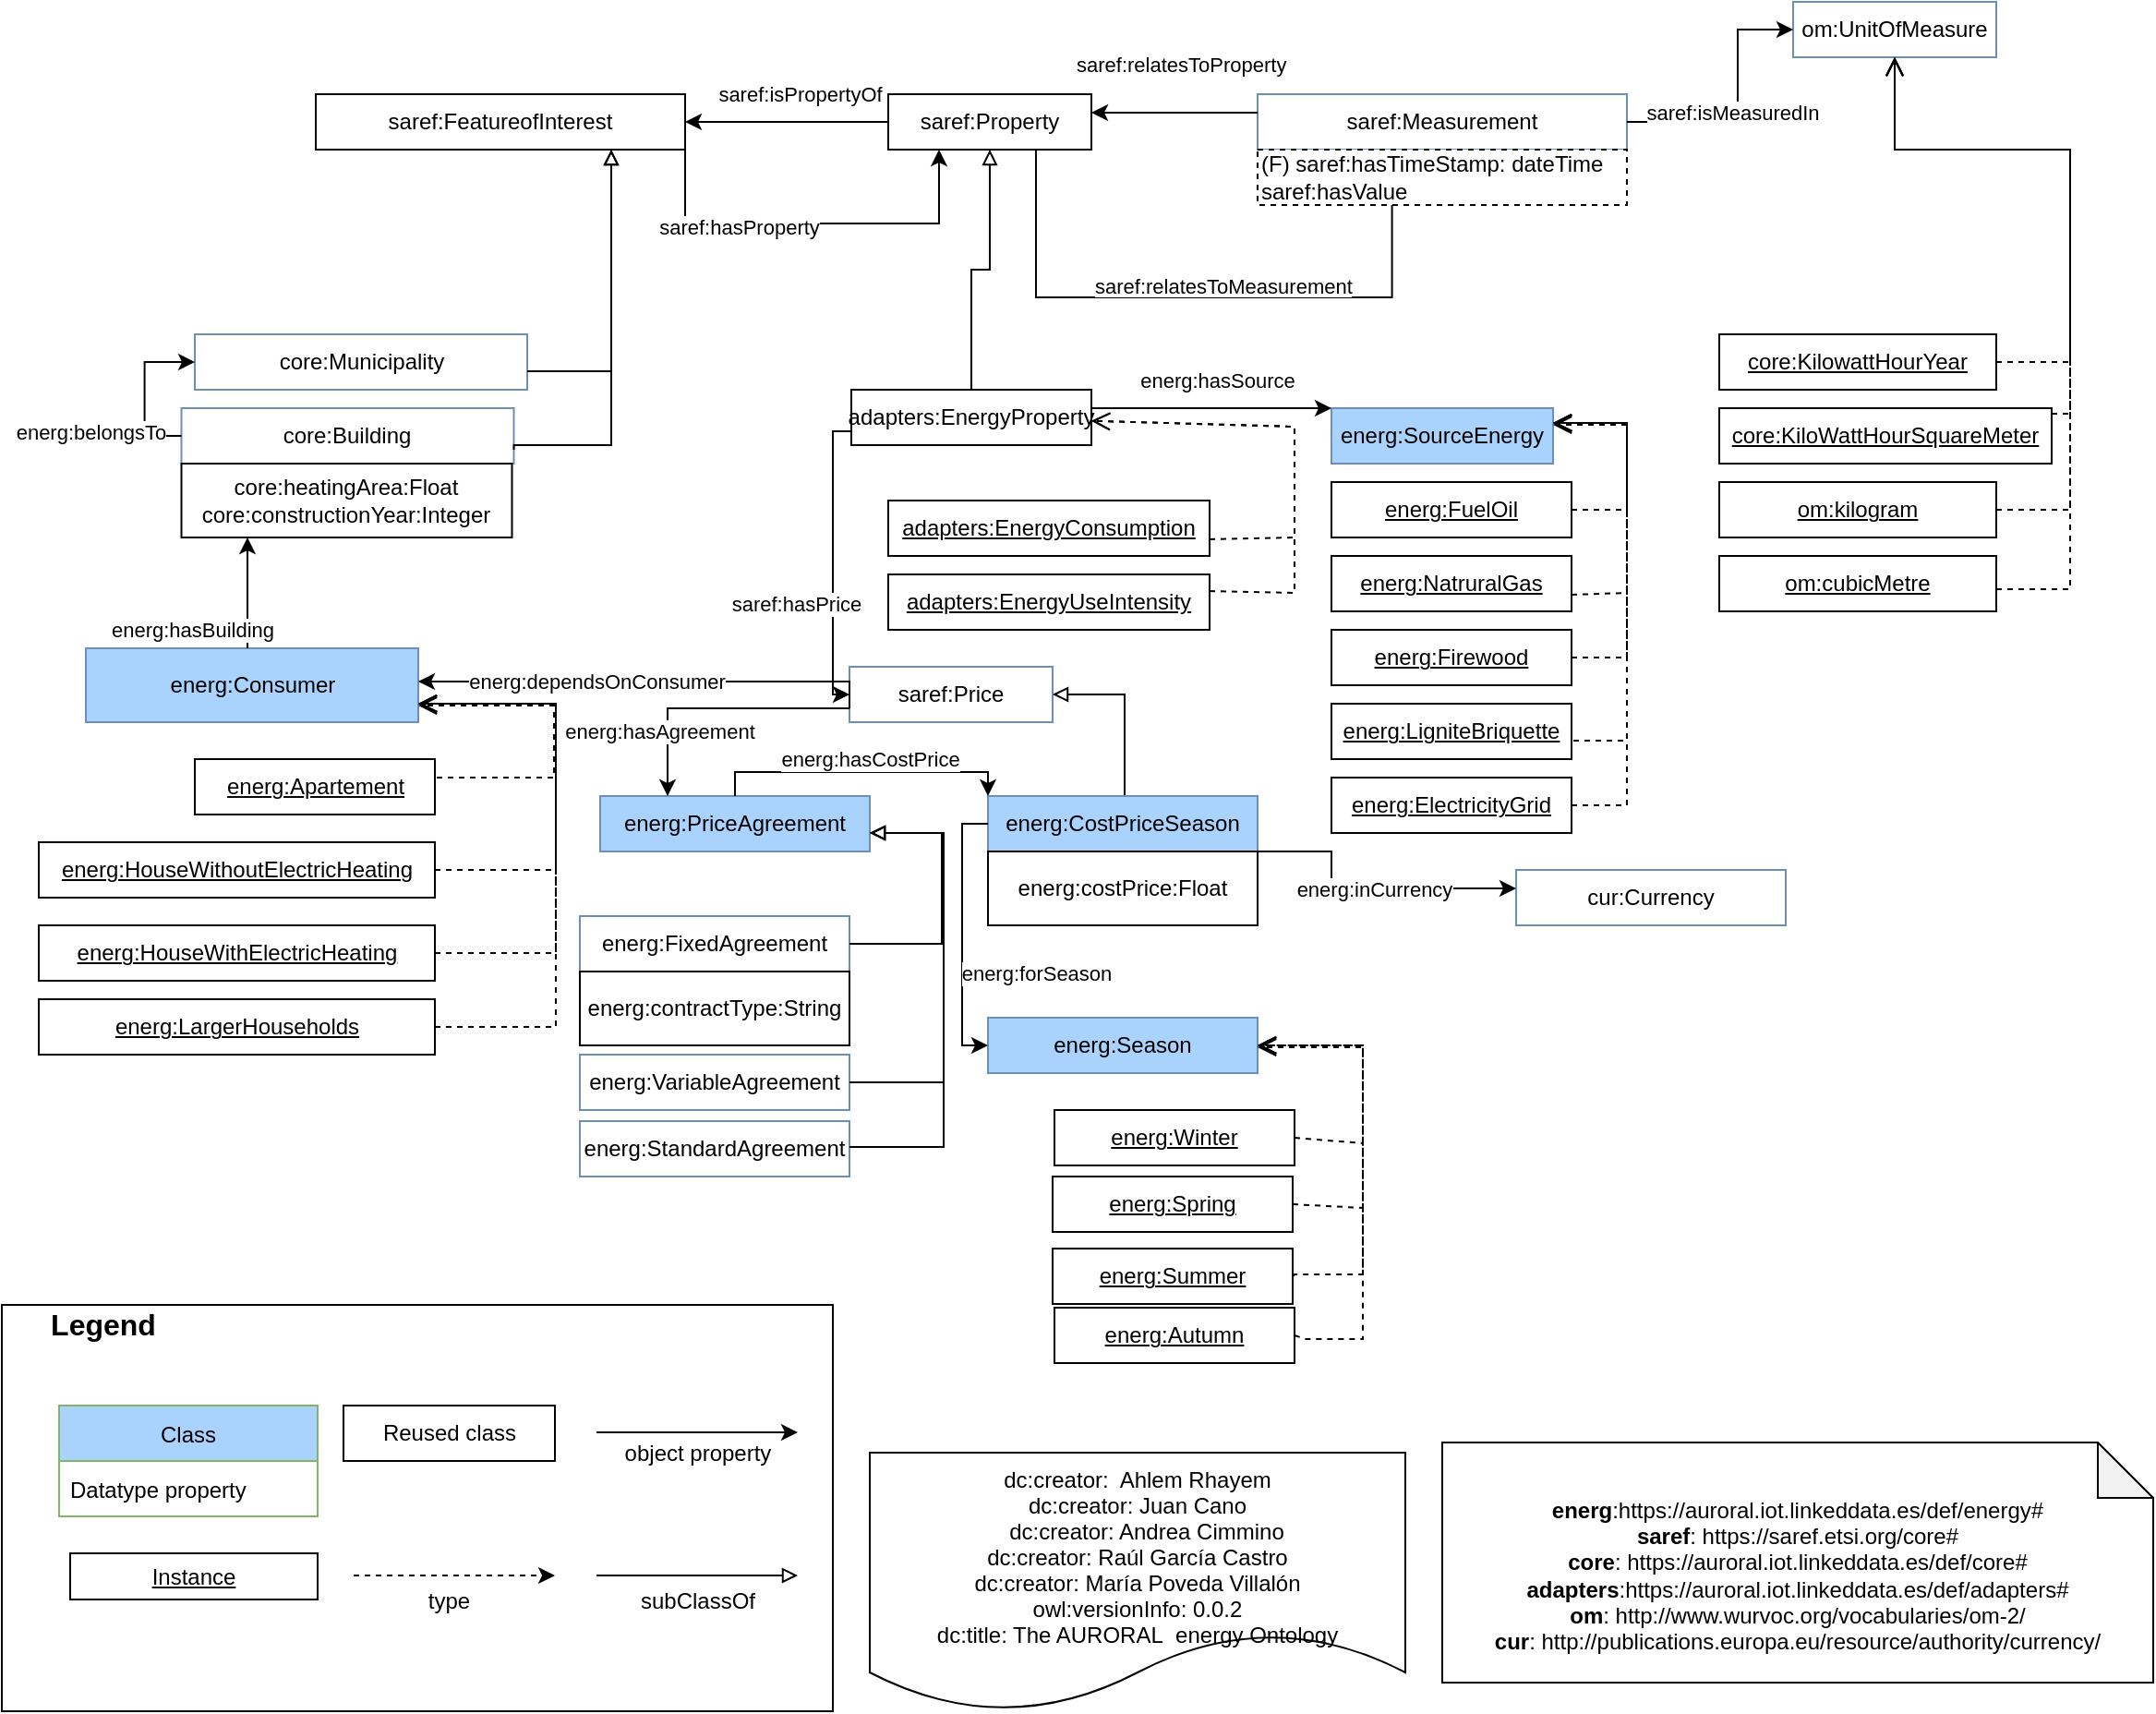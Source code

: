 <mxfile version="13.9.9" type="device"><diagram id="x7SGJyMS_2VAvonJNlFj" name="Page-1"><mxGraphModel dx="1326" dy="1795" grid="1" gridSize="10" guides="1" tooltips="1" connect="1" arrows="1" fold="1" page="1" pageScale="1" pageWidth="827" pageHeight="1169" math="0" shadow="0"><root><mxCell id="0"/><mxCell id="1" parent="0"/><mxCell id="g0zH96nOjT9wecneinKK-1" value="saref:FeatureofInterest" style="rounded=0;whiteSpace=wrap;html=1;fillColor=#FFFFFF;strokeColor=#000000;" parent="1" vertex="1"><mxGeometry x="260" y="-10" width="200" height="30" as="geometry"/></mxCell><mxCell id="g0zH96nOjT9wecneinKK-13" style="edgeStyle=orthogonalEdgeStyle;rounded=0;orthogonalLoop=1;jettySize=auto;html=1;endArrow=classic;endFill=1;entryX=0.25;entryY=1;entryDx=0;entryDy=0;" parent="1" source="g0zH96nOjT9wecneinKK-1" target="jXRsGs3nBoWVNFzLV1JU-29" edge="1"><mxGeometry relative="1" as="geometry"><Array as="points"><mxPoint x="460" y="60"/><mxPoint x="598" y="60"/></Array></mxGeometry></mxCell><mxCell id="5ucOheYLkEhU-QczYXZN-18" value="saref:hasProperty" style="edgeLabel;html=1;align=center;verticalAlign=middle;resizable=0;points=[];" parent="g0zH96nOjT9wecneinKK-13" vertex="1" connectable="0"><mxGeometry x="-0.371" y="-2" relative="1" as="geometry"><mxPoint as="offset"/></mxGeometry></mxCell><mxCell id="g0zH96nOjT9wecneinKK-2" value="adapters:EnergyProperty" style="rounded=0;whiteSpace=wrap;html=1;fillColor=#FFFFFF;strokeColor=#000000;" parent="1" vertex="1"><mxGeometry x="550" y="150" width="130" height="30" as="geometry"/></mxCell><mxCell id="g0zH96nOjT9wecneinKK-4" value="core:Municipality" style="rounded=0;whiteSpace=wrap;html=1;fillColor=#FFFFFF;strokeColor=#6c8ebf;" parent="1" vertex="1"><mxGeometry x="194.5" y="120" width="180" height="30" as="geometry"/></mxCell><mxCell id="g0zH96nOjT9wecneinKK-10" style="edgeStyle=orthogonalEdgeStyle;rounded=0;orthogonalLoop=1;jettySize=auto;html=1;endArrow=block;endFill=0;" parent="1" source="g0zH96nOjT9wecneinKK-4" target="g0zH96nOjT9wecneinKK-1" edge="1"><mxGeometry relative="1" as="geometry"><mxPoint x="290" y="295" as="sourcePoint"/><mxPoint x="414" y="240" as="targetPoint"/><Array as="points"><mxPoint x="420" y="140"/></Array></mxGeometry></mxCell><mxCell id="jXRsGs3nBoWVNFzLV1JU-1" value="core:Building" style="rounded=0;whiteSpace=wrap;html=1;fillColor=#FFFFFF;strokeColor=#6c8ebf;" parent="1" vertex="1"><mxGeometry x="187.25" y="160" width="180" height="30" as="geometry"/></mxCell><mxCell id="jXRsGs3nBoWVNFzLV1JU-2" value="core:heatingArea:Float&lt;br&gt;core:constructionYear:Integer" style="rounded=0;whiteSpace=wrap;html=1;snapToPoint=1;points=[[0.1,0],[0.2,0],[0.3,0],[0.4,0],[0.5,0],[0.6,0],[0.7,0],[0.8,0],[0.9,0],[0,0.1],[0,0.3],[0,0.5],[0,0.7],[0,0.9],[0.1,1],[0.2,1],[0.3,1],[0.4,1],[0.5,1],[0.6,1],[0.7,1],[0.8,1],[0.9,1],[1,0.1],[1,0.3],[1,0.5],[1,0.7],[1,0.9]];" parent="1" vertex="1"><mxGeometry x="187.25" y="190" width="179" height="40" as="geometry"/></mxCell><mxCell id="jXRsGs3nBoWVNFzLV1JU-4" style="edgeStyle=orthogonalEdgeStyle;rounded=0;orthogonalLoop=1;jettySize=auto;html=1;endArrow=block;endFill=0;exitX=1;exitY=0.75;exitDx=0;exitDy=0;" parent="1" source="jXRsGs3nBoWVNFzLV1JU-1" target="g0zH96nOjT9wecneinKK-1" edge="1"><mxGeometry relative="1" as="geometry"><mxPoint x="370" y="395" as="sourcePoint"/><mxPoint x="424" y="340" as="targetPoint"/><Array as="points"><mxPoint x="367" y="180"/><mxPoint x="420" y="180"/></Array></mxGeometry></mxCell><mxCell id="jXRsGs3nBoWVNFzLV1JU-5" style="edgeStyle=orthogonalEdgeStyle;rounded=0;orthogonalLoop=1;jettySize=auto;html=1;exitX=0;exitY=0.5;exitDx=0;exitDy=0;endArrow=classic;endFill=1;entryX=0;entryY=0.5;entryDx=0;entryDy=0;" parent="1" source="jXRsGs3nBoWVNFzLV1JU-1" target="g0zH96nOjT9wecneinKK-4" edge="1"><mxGeometry relative="1" as="geometry"><mxPoint x="60" y="360" as="sourcePoint"/><mxPoint x="160" y="360" as="targetPoint"/></mxGeometry></mxCell><mxCell id="jXRsGs3nBoWVNFzLV1JU-16" value="energ:belongsTo" style="edgeLabel;html=1;align=center;verticalAlign=middle;resizable=0;points=[];" parent="jXRsGs3nBoWVNFzLV1JU-5" vertex="1" connectable="0"><mxGeometry x="-0.143" y="2" relative="1" as="geometry"><mxPoint x="-28" y="15" as="offset"/></mxGeometry></mxCell><mxCell id="jXRsGs3nBoWVNFzLV1JU-13" value="&lt;u&gt;energ:LargerHouseholds&lt;/u&gt;" style="rounded=0;whiteSpace=wrap;html=1;snapToPoint=1;points=[[0.1,0],[0.2,0],[0.3,0],[0.4,0],[0.5,0],[0.6,0],[0.7,0],[0.8,0],[0.9,0],[0,0.1],[0,0.3],[0,0.5],[0,0.7],[0,0.9],[0.1,1],[0.2,1],[0.3,1],[0.4,1],[0.5,1],[0.6,1],[0.7,1],[0.8,1],[0.9,1],[1,0.1],[1,0.3],[1,0.5],[1,0.7],[1,0.9]];" parent="1" vertex="1"><mxGeometry x="110" y="480" width="214.5" height="30" as="geometry"/></mxCell><mxCell id="jXRsGs3nBoWVNFzLV1JU-17" value="saref:Price" style="rounded=0;whiteSpace=wrap;html=1;fillColor=#FFFFFF;strokeColor=#6c8ebf;" parent="1" vertex="1"><mxGeometry x="549" y="300" width="110" height="30" as="geometry"/></mxCell><mxCell id="jXRsGs3nBoWVNFzLV1JU-18" style="edgeStyle=orthogonalEdgeStyle;rounded=0;orthogonalLoop=1;jettySize=auto;html=1;exitX=0;exitY=0.75;exitDx=0;exitDy=0;endArrow=classic;endFill=1;" parent="1" source="g0zH96nOjT9wecneinKK-2" target="jXRsGs3nBoWVNFzLV1JU-17" edge="1"><mxGeometry relative="1" as="geometry"><mxPoint x="610" y="309" as="sourcePoint"/><mxPoint x="710" y="309" as="targetPoint"/><Array as="points"><mxPoint x="540" y="173"/><mxPoint x="540" y="315"/></Array></mxGeometry></mxCell><mxCell id="jXRsGs3nBoWVNFzLV1JU-19" value="saref:hasPrice" style="edgeLabel;html=1;align=center;verticalAlign=middle;resizable=0;points=[];" parent="jXRsGs3nBoWVNFzLV1JU-18" vertex="1" connectable="0"><mxGeometry x="0.225" y="-1" relative="1" as="geometry"><mxPoint x="-19" y="4" as="offset"/></mxGeometry></mxCell><mxCell id="jXRsGs3nBoWVNFzLV1JU-20" value="&lt;u&gt;adapters:EnergyConsumption&lt;/u&gt;" style="rounded=0;whiteSpace=wrap;html=1;snapToPoint=1;points=[[0.1,0],[0.2,0],[0.3,0],[0.4,0],[0.5,0],[0.6,0],[0.7,0],[0.8,0],[0.9,0],[0,0.1],[0,0.3],[0,0.5],[0,0.7],[0,0.9],[0.1,1],[0.2,1],[0.3,1],[0.4,1],[0.5,1],[0.6,1],[0.7,1],[0.8,1],[0.9,1],[1,0.1],[1,0.3],[1,0.5],[1,0.7],[1,0.9]];strokeColor=#000000;" parent="1" vertex="1"><mxGeometry x="570" y="210" width="174" height="30" as="geometry"/></mxCell><mxCell id="jXRsGs3nBoWVNFzLV1JU-21" value="&lt;u&gt;adapters:EnergyUseIntensity&lt;/u&gt;" style="rounded=0;whiteSpace=wrap;html=1;snapToPoint=1;points=[[0.1,0],[0.2,0],[0.3,0],[0.4,0],[0.5,0],[0.6,0],[0.7,0],[0.8,0],[0.9,0],[0,0.1],[0,0.3],[0,0.5],[0,0.7],[0,0.9],[0.1,1],[0.2,1],[0.3,1],[0.4,1],[0.5,1],[0.6,1],[0.7,1],[0.8,1],[0.9,1],[1,0.1],[1,0.3],[1,0.5],[1,0.7],[1,0.9]];" parent="1" vertex="1"><mxGeometry x="570" y="250" width="174" height="30" as="geometry"/></mxCell><mxCell id="jXRsGs3nBoWVNFzLV1JU-22" value="" style="endArrow=open;html=1;fontColor=#000099;endFill=0;dashed=1;endSize=8;rounded=0;exitX=1;exitY=0.7;exitDx=0;exitDy=0;" parent="1" source="jXRsGs3nBoWVNFzLV1JU-20" target="g0zH96nOjT9wecneinKK-2" edge="1"><mxGeometry width="50" height="50" relative="1" as="geometry"><mxPoint x="736" y="280" as="sourcePoint"/><mxPoint x="680" y="165" as="targetPoint"/><Array as="points"><mxPoint x="790" y="230"/><mxPoint x="790" y="170"/></Array></mxGeometry></mxCell><mxCell id="jXRsGs3nBoWVNFzLV1JU-26" value="" style="endArrow=open;html=1;fontColor=#000099;endFill=0;dashed=1;endSize=8;rounded=0;exitX=1;exitY=0.3;exitDx=0;exitDy=0;" parent="1" source="jXRsGs3nBoWVNFzLV1JU-21" target="g0zH96nOjT9wecneinKK-2" edge="1"><mxGeometry width="50" height="50" relative="1" as="geometry"><mxPoint x="786" y="315" as="sourcePoint"/><mxPoint x="660" y="225" as="targetPoint"/><Array as="points"><mxPoint x="790" y="260"/><mxPoint x="790" y="170"/></Array></mxGeometry></mxCell><mxCell id="jXRsGs3nBoWVNFzLV1JU-28" style="edgeStyle=orthogonalEdgeStyle;rounded=0;orthogonalLoop=1;jettySize=auto;html=1;endArrow=block;endFill=0;entryX=1;entryY=0.5;entryDx=0;entryDy=0;" parent="1" target="jXRsGs3nBoWVNFzLV1JU-17" edge="1"><mxGeometry relative="1" as="geometry"><mxPoint x="698" y="370" as="sourcePoint"/><mxPoint x="751" y="382.5" as="targetPoint"/><Array as="points"><mxPoint x="698" y="315"/></Array></mxGeometry></mxCell><mxCell id="bPdux7eXmS8dh4rzwYNR-2" value="" style="edgeStyle=orthogonalEdgeStyle;rounded=0;orthogonalLoop=1;jettySize=auto;html=1;entryX=0.364;entryY=0.967;entryDx=0;entryDy=0;entryPerimeter=0;startArrow=none;" parent="1" source="jXRsGs3nBoWVNFzLV1JU-29" target="713faTVkF-1HJnTwqdIZ-5" edge="1"><mxGeometry relative="1" as="geometry"><Array as="points"><mxPoint x="650" y="100"/><mxPoint x="843" y="100"/></Array></mxGeometry></mxCell><mxCell id="jXRsGs3nBoWVNFzLV1JU-29" value="saref:Property" style="rounded=0;whiteSpace=wrap;html=1;fillColor=#FFFFFF;strokeColor=#000000;" parent="1" vertex="1"><mxGeometry x="570" y="-10" width="110" height="30" as="geometry"/></mxCell><mxCell id="jXRsGs3nBoWVNFzLV1JU-30" style="edgeStyle=orthogonalEdgeStyle;rounded=0;orthogonalLoop=1;jettySize=auto;html=1;endArrow=block;endFill=0;" parent="1" source="g0zH96nOjT9wecneinKK-2" target="jXRsGs3nBoWVNFzLV1JU-29" edge="1"><mxGeometry relative="1" as="geometry"><mxPoint x="685" y="205" as="sourcePoint"/><mxPoint x="670" y="70" as="targetPoint"/><Array as="points"/></mxGeometry></mxCell><mxCell id="jXRsGs3nBoWVNFzLV1JU-31" value="energ:SourceEnergy" style="rounded=0;whiteSpace=wrap;html=1;fillColor=#A9D2FC;strokeColor=#6c8ebf;" parent="1" vertex="1"><mxGeometry x="810" y="160" width="120" height="30" as="geometry"/></mxCell><mxCell id="jXRsGs3nBoWVNFzLV1JU-34" value="&lt;u&gt;energ:FuelOil&lt;/u&gt;" style="rounded=0;whiteSpace=wrap;html=1;snapToPoint=1;points=[[0.1,0],[0.2,0],[0.3,0],[0.4,0],[0.5,0],[0.6,0],[0.7,0],[0.8,0],[0.9,0],[0,0.1],[0,0.3],[0,0.5],[0,0.7],[0,0.9],[0.1,1],[0.2,1],[0.3,1],[0.4,1],[0.5,1],[0.6,1],[0.7,1],[0.8,1],[0.9,1],[1,0.1],[1,0.3],[1,0.5],[1,0.7],[1,0.9]];" parent="1" vertex="1"><mxGeometry x="810" y="200" width="130" height="30" as="geometry"/></mxCell><mxCell id="jXRsGs3nBoWVNFzLV1JU-35" value="&lt;u&gt;energ:NatruralGas&lt;/u&gt;" style="rounded=0;whiteSpace=wrap;html=1;snapToPoint=1;points=[[0.1,0],[0.2,0],[0.3,0],[0.4,0],[0.5,0],[0.6,0],[0.7,0],[0.8,0],[0.9,0],[0,0.1],[0,0.3],[0,0.5],[0,0.7],[0,0.9],[0.1,1],[0.2,1],[0.3,1],[0.4,1],[0.5,1],[0.6,1],[0.7,1],[0.8,1],[0.9,1],[1,0.1],[1,0.3],[1,0.5],[1,0.7],[1,0.9]];" parent="1" vertex="1"><mxGeometry x="810" y="240" width="130" height="30" as="geometry"/></mxCell><mxCell id="jXRsGs3nBoWVNFzLV1JU-36" value="&lt;u&gt;energ:Firewood&lt;/u&gt;" style="rounded=0;whiteSpace=wrap;html=1;snapToPoint=1;points=[[0.1,0],[0.2,0],[0.3,0],[0.4,0],[0.5,0],[0.6,0],[0.7,0],[0.8,0],[0.9,0],[0,0.1],[0,0.3],[0,0.5],[0,0.7],[0,0.9],[0.1,1],[0.2,1],[0.3,1],[0.4,1],[0.5,1],[0.6,1],[0.7,1],[0.8,1],[0.9,1],[1,0.1],[1,0.3],[1,0.5],[1,0.7],[1,0.9]];" parent="1" vertex="1"><mxGeometry x="810" y="280" width="130" height="30" as="geometry"/></mxCell><mxCell id="jXRsGs3nBoWVNFzLV1JU-37" value="&lt;u&gt;energ:LigniteBriquette&lt;/u&gt;" style="rounded=0;whiteSpace=wrap;html=1;snapToPoint=1;points=[[0.1,0],[0.2,0],[0.3,0],[0.4,0],[0.5,0],[0.6,0],[0.7,0],[0.8,0],[0.9,0],[0,0.1],[0,0.3],[0,0.5],[0,0.7],[0,0.9],[0.1,1],[0.2,1],[0.3,1],[0.4,1],[0.5,1],[0.6,1],[0.7,1],[0.8,1],[0.9,1],[1,0.1],[1,0.3],[1,0.5],[1,0.7],[1,0.9]];" parent="1" vertex="1"><mxGeometry x="810" y="320" width="130" height="30" as="geometry"/></mxCell><mxCell id="713faTVkF-1HJnTwqdIZ-1" value="energ:Consumer" style="rounded=0;whiteSpace=wrap;html=1;fillColor=#A9D2FC;strokeColor=#6c8ebf;" parent="1" vertex="1"><mxGeometry x="135.5" y="290" width="180" height="40" as="geometry"/></mxCell><mxCell id="713faTVkF-1HJnTwqdIZ-2" style="edgeStyle=orthogonalEdgeStyle;rounded=0;orthogonalLoop=1;jettySize=auto;html=1;exitX=0;exitY=0.75;exitDx=0;exitDy=0;endArrow=classic;endFill=1;" parent="1" source="jXRsGs3nBoWVNFzLV1JU-17" target="713faTVkF-1HJnTwqdIZ-1" edge="1"><mxGeometry relative="1" as="geometry"><mxPoint x="489" y="405" as="sourcePoint"/><mxPoint x="450" y="555" as="targetPoint"/><Array as="points"><mxPoint x="549" y="308"/></Array></mxGeometry></mxCell><mxCell id="713faTVkF-1HJnTwqdIZ-3" value="energ:dependsOnConsumer" style="edgeLabel;html=1;align=center;verticalAlign=middle;resizable=0;points=[];" parent="713faTVkF-1HJnTwqdIZ-2" vertex="1" connectable="0"><mxGeometry x="0.225" y="-1" relative="1" as="geometry"><mxPoint y="1" as="offset"/></mxGeometry></mxCell><mxCell id="713faTVkF-1HJnTwqdIZ-5" value="saref:Measurement" style="rounded=0;whiteSpace=wrap;html=1;fillColor=#FFFFFF;strokeColor=#6c8ebf;" parent="1" vertex="1"><mxGeometry x="770" y="-10" width="200" height="30" as="geometry"/></mxCell><mxCell id="713faTVkF-1HJnTwqdIZ-6" style="edgeStyle=orthogonalEdgeStyle;rounded=0;orthogonalLoop=1;jettySize=auto;html=1;endArrow=classic;endFill=1;" parent="1" source="713faTVkF-1HJnTwqdIZ-5" target="jXRsGs3nBoWVNFzLV1JU-29" edge="1"><mxGeometry relative="1" as="geometry"><Array as="points"><mxPoint x="730"/><mxPoint x="730"/></Array><mxPoint x="620" y="50" as="sourcePoint"/><mxPoint x="720" y="-55" as="targetPoint"/></mxGeometry></mxCell><mxCell id="713faTVkF-1HJnTwqdIZ-8" value="om:UnitOfMeasure" style="rounded=0;whiteSpace=wrap;html=1;fillColor=#FFFFFF;strokeColor=#6c8ebf;" parent="1" vertex="1"><mxGeometry x="1060" y="-60" width="110" height="30" as="geometry"/></mxCell><mxCell id="713faTVkF-1HJnTwqdIZ-9" style="edgeStyle=orthogonalEdgeStyle;rounded=0;orthogonalLoop=1;jettySize=auto;html=1;endArrow=classic;endFill=1;exitX=1;exitY=0.5;exitDx=0;exitDy=0;" parent="1" source="713faTVkF-1HJnTwqdIZ-5" target="713faTVkF-1HJnTwqdIZ-8" edge="1"><mxGeometry relative="1" as="geometry"><Array as="points"><mxPoint x="1030" y="5"/><mxPoint x="1030" y="-45"/></Array><mxPoint x="984.5" y="10" as="sourcePoint"/><mxPoint x="1205.5" y="-20" as="targetPoint"/></mxGeometry></mxCell><mxCell id="713faTVkF-1HJnTwqdIZ-10" value="saref:isMeasuredIn" style="edgeLabel;html=1;align=center;verticalAlign=middle;resizable=0;points=[];" parent="713faTVkF-1HJnTwqdIZ-9" vertex="1" connectable="0"><mxGeometry x="-0.241" y="-2" relative="1" as="geometry"><mxPoint x="4" y="-7" as="offset"/></mxGeometry></mxCell><mxCell id="5ucOheYLkEhU-QczYXZN-1" value="&lt;u&gt;energ:ElectricityGrid&lt;/u&gt;" style="rounded=0;whiteSpace=wrap;html=1;snapToPoint=1;points=[[0.1,0],[0.2,0],[0.3,0],[0.4,0],[0.5,0],[0.6,0],[0.7,0],[0.8,0],[0.9,0],[0,0.1],[0,0.3],[0,0.5],[0,0.7],[0,0.9],[0.1,1],[0.2,1],[0.3,1],[0.4,1],[0.5,1],[0.6,1],[0.7,1],[0.8,1],[0.9,1],[1,0.1],[1,0.3],[1,0.5],[1,0.7],[1,0.9]];" parent="1" vertex="1"><mxGeometry x="810" y="360" width="130" height="30" as="geometry"/></mxCell><mxCell id="5ucOheYLkEhU-QczYXZN-2" style="edgeStyle=orthogonalEdgeStyle;rounded=0;orthogonalLoop=1;jettySize=auto;html=1;endArrow=classic;endFill=1;exitX=1;exitY=0.25;exitDx=0;exitDy=0;entryX=0;entryY=0;entryDx=0;entryDy=0;" parent="1" source="g0zH96nOjT9wecneinKK-2" target="jXRsGs3nBoWVNFzLV1JU-31" edge="1"><mxGeometry relative="1" as="geometry"><Array as="points"><mxPoint x="680" y="160"/></Array><mxPoint x="660" y="230" as="sourcePoint"/><mxPoint x="1006.5" y="140" as="targetPoint"/></mxGeometry></mxCell><mxCell id="5ucOheYLkEhU-QczYXZN-3" value="energ:hasSource" style="edgeLabel;html=1;align=center;verticalAlign=middle;resizable=0;points=[];" parent="5ucOheYLkEhU-QczYXZN-2" vertex="1" connectable="0"><mxGeometry x="-0.14" y="-1" relative="1" as="geometry"><mxPoint x="13" y="-16" as="offset"/></mxGeometry></mxCell><mxCell id="5ucOheYLkEhU-QczYXZN-6" value="&lt;div&gt;&amp;nbsp;&lt;/div&gt;&lt;b&gt;energ&lt;/b&gt;:https://auroral.iot.linkeddata.es/def/energy#&lt;br&gt;&lt;b&gt;saref&lt;/b&gt;:&amp;nbsp;https://saref.etsi.org/core#&lt;br&gt;&lt;b&gt;core&lt;/b&gt;:&amp;nbsp;https://auroral.iot.linkeddata.es/def/core#&lt;br&gt;&lt;b&gt;adapters&lt;/b&gt;:https://auroral.iot.linkeddata.es/def/adapters#&lt;br&gt;&lt;b&gt;om&lt;/b&gt;: http://www.wurvoc.org/vocabularies/om-2/&lt;br&gt;&lt;b&gt;cur&lt;/b&gt;: http://publications.europa.eu/resource/authority/currency/" style="shape=note;whiteSpace=wrap;html=1;backgroundOutline=1;darkOpacity=0.05;" parent="1" vertex="1"><mxGeometry x="870" y="720" width="385" height="130" as="geometry"/></mxCell><mxCell id="5ucOheYLkEhU-QczYXZN-8" value="&lt;u&gt;core:KilowattHourYear&lt;/u&gt;" style="rounded=0;whiteSpace=wrap;html=1;snapToPoint=1;points=[[0.1,0],[0.2,0],[0.3,0],[0.4,0],[0.5,0],[0.6,0],[0.7,0],[0.8,0],[0.9,0],[0,0.1],[0,0.3],[0,0.5],[0,0.7],[0,0.9],[0.1,1],[0.2,1],[0.3,1],[0.4,1],[0.5,1],[0.6,1],[0.7,1],[0.8,1],[0.9,1],[1,0.1],[1,0.3],[1,0.5],[1,0.7],[1,0.9]];" parent="1" vertex="1"><mxGeometry x="1020" y="120" width="150" height="30" as="geometry"/></mxCell><mxCell id="5ucOheYLkEhU-QczYXZN-9" value="&lt;u&gt;core:KiloWattHourSquareMeter&lt;/u&gt;" style="rounded=0;whiteSpace=wrap;html=1;snapToPoint=1;points=[[0.1,0],[0.2,0],[0.3,0],[0.4,0],[0.5,0],[0.6,0],[0.7,0],[0.8,0],[0.9,0],[0,0.1],[0,0.3],[0,0.5],[0,0.7],[0,0.9],[0.1,1],[0.2,1],[0.3,1],[0.4,1],[0.5,1],[0.6,1],[0.7,1],[0.8,1],[0.9,1],[1,0.1],[1,0.3],[1,0.5],[1,0.7],[1,0.9]];" parent="1" vertex="1"><mxGeometry x="1020" y="160" width="180" height="30" as="geometry"/></mxCell><mxCell id="5ucOheYLkEhU-QczYXZN-10" value="&lt;u&gt;om:kilogram&lt;/u&gt;&lt;span style=&quot;color: rgba(0 , 0 , 0 , 0) ; font-family: monospace ; font-size: 0px&quot;&gt;%3CmxGraphModel%3E%3Croot%3E%3CmxCell%20id%3D%220%22%2F%3E%3CmxCell%20id%3D%221%22%20parent%3D%220%22%2F%3E%3CmxCell%20id%3D%222%22%20value%3D%22%26lt%3Bu%26gt%3Bcore%3AKiloWattSquareMeter%26lt%3B%2Fu%26gt%3B%22%20style%3D%22rounded%3D0%3BwhiteSpace%3Dwrap%3Bhtml%3D1%3BsnapToPoint%3D1%3Bpoints%3D%5B%5B0.1%2C0%5D%2C%5B0.2%2C0%5D%2C%5B0.3%2C0%5D%2C%5B0.4%2C0%5D%2C%5B0.5%2C0%5D%2C%5B0.6%2C0%5D%2C%5B0.7%2C0%5D%2C%5B0.8%2C0%5D%2C%5B0.9%2C0%5D%2C%5B0%2C0.1%5D%2C%5B0%2C0.3%5D%2C%5B0%2C0.5%5D%2C%5B0%2C0.7%5D%2C%5B0%2C0.9%5D%2C%5B0.1%2C1%5D%2C%5B0.2%2C1%5D%2C%5B0.3%2C1%5D%2C%5B0.4%2C1%5D%2C%5B0.5%2C1%5D%2C%5B0.6%2C1%5D%2C%5B0.7%2C1%5D%2C%5B0.8%2C1%5D%2C%5B0.9%2C1%5D%2C%5B1%2C0.1%5D%2C%5B1%2C0.3%5D%2C%5B1%2C0.5%5D%2C%5B1%2C0.7%5D%2C%5B1%2C0.9%5D%5D%3B%22%20vertex%3D%221%22%20parent%3D%221%22%3E%3CmxGeometry%20x%3D%221210%22%20y%3D%22190%22%20width%3D%22150%22%20height%3D%2230%22%20as%3D%22geometry%22%2F%3E%3C%2FmxCell%3E%3C%2Froot%3E%3C%2FmxGraphModel%3E&lt;/span&gt;" style="rounded=0;whiteSpace=wrap;html=1;snapToPoint=1;points=[[0.1,0],[0.2,0],[0.3,0],[0.4,0],[0.5,0],[0.6,0],[0.7,0],[0.8,0],[0.9,0],[0,0.1],[0,0.3],[0,0.5],[0,0.7],[0,0.9],[0.1,1],[0.2,1],[0.3,1],[0.4,1],[0.5,1],[0.6,1],[0.7,1],[0.8,1],[0.9,1],[1,0.1],[1,0.3],[1,0.5],[1,0.7],[1,0.9]];" parent="1" vertex="1"><mxGeometry x="1020" y="200" width="150" height="30" as="geometry"/></mxCell><mxCell id="5ucOheYLkEhU-QczYXZN-11" value="&lt;u&gt;om:cubicMetre&lt;/u&gt;&lt;span style=&quot;color: rgba(0 , 0 , 0 , 0) ; font-family: monospace ; font-size: 0px&quot;&gt;%3CmxGraphModel%3E%3Croot%3E%3CmxCell%20id%3D%220%22%2F%3E%3CmxCell%20id%3D%221%22%20parent%3D%220%22%2F%3E%3CmxCell%20id%3D%222%22%20value%3D%22%26lt%3Bu%26gt%3Bcore%3AKiloWattSquareMeter%26lt%3B%2Fu%26gt%3B%22%20style%3D%22rounded%3D0%3BwhiteSpace%3Dwrap%3Bhtml%3D1%3BsnapToPoint%3D1%3Bpoints%3D%5B%5B0.1%2C0%5D%2C%5B0.2%2C0%5D%2C%5B0.3%2C0%5D%2C%5B0.4%2C0%5D%2C%5B0.5%2C0%5D%2C%5B0.6%2C0%5D%2C%5B0.7%2C0%5D%2C%5B0.8%2C0%5D%2C%5B0.9%2C0%5D%2C%5B0%2C0.1%5D%2C%5B0%2C0.3%5D%2C%5B0%2C0.5%5D%2C%5B0%2C0.7%5D%2C%5B0%2C0.9%5D%2C%5B0.1%2C1%5D%2C%5B0.2%2C1%5D%2C%5B0.3%2C1%5D%2C%5B0.4%2C1%5D%2C%5B0.5%2C1%5D%2C%5B0.6%2C1%5D%2C%5B0.7%2C1%5D%2C%5B0.8%2C1%5D%2C%5B0.9%2C1%5D%2C%5B1%2C0.1%5D%2C%5B1%2C0.3%5D%2C%5B1%2C0.5%5D%2C%5B1%2C0.7%5D%2C%5B1%2C0.9%5D%5D%3B%22%20vertex%3D%221%22%20parent%3D%221%22%3E%3CmxGeometry%20x%3D%221210%22%20y%3D%22190%22%20width%3D%22150%22%20height%3D%2230%22%20as%3D%22geometry%22%2F%3E%3C%2FmxCell%3E%3C%2Froot%3E%3C%2FmxGraphModel%3E&lt;/span&gt;" style="rounded=0;whiteSpace=wrap;html=1;snapToPoint=1;points=[[0.1,0],[0.2,0],[0.3,0],[0.4,0],[0.5,0],[0.6,0],[0.7,0],[0.8,0],[0.9,0],[0,0.1],[0,0.3],[0,0.5],[0,0.7],[0,0.9],[0.1,1],[0.2,1],[0.3,1],[0.4,1],[0.5,1],[0.6,1],[0.7,1],[0.8,1],[0.9,1],[1,0.1],[1,0.3],[1,0.5],[1,0.7],[1,0.9]];" parent="1" vertex="1"><mxGeometry x="1020" y="240" width="150" height="30" as="geometry"/></mxCell><mxCell id="5ucOheYLkEhU-QczYXZN-16" style="edgeStyle=orthogonalEdgeStyle;rounded=0;orthogonalLoop=1;jettySize=auto;html=1;endArrow=classic;endFill=1;" parent="1" source="713faTVkF-1HJnTwqdIZ-1" target="jXRsGs3nBoWVNFzLV1JU-2" edge="1"><mxGeometry relative="1" as="geometry"><mxPoint x="190" y="405" as="sourcePoint"/><mxPoint x="190" y="305" as="targetPoint"/><Array as="points"><mxPoint x="270" y="310"/></Array></mxGeometry></mxCell><mxCell id="5ucOheYLkEhU-QczYXZN-17" value="energ:hasBuilding" style="edgeLabel;html=1;align=center;verticalAlign=middle;resizable=0;points=[];" parent="5ucOheYLkEhU-QczYXZN-16" vertex="1" connectable="0"><mxGeometry x="-0.143" y="2" relative="1" as="geometry"><mxPoint x="-28" y="15" as="offset"/></mxGeometry></mxCell><mxCell id="5ucOheYLkEhU-QczYXZN-19" style="edgeStyle=orthogonalEdgeStyle;rounded=0;orthogonalLoop=1;jettySize=auto;html=1;endArrow=classic;endFill=1;exitX=0;exitY=0.5;exitDx=0;exitDy=0;" parent="1" source="jXRsGs3nBoWVNFzLV1JU-29" target="g0zH96nOjT9wecneinKK-1" edge="1"><mxGeometry relative="1" as="geometry"><Array as="points"><mxPoint x="480" y="5"/><mxPoint x="480" y="5"/></Array><mxPoint x="470" y="167" as="sourcePoint"/><mxPoint x="570" y="70" as="targetPoint"/></mxGeometry></mxCell><mxCell id="5ucOheYLkEhU-QczYXZN-20" value="saref:isPropertyOf" style="edgeLabel;html=1;align=center;verticalAlign=middle;resizable=0;points=[];" parent="5ucOheYLkEhU-QczYXZN-19" vertex="1" connectable="0"><mxGeometry x="-0.371" y="-2" relative="1" as="geometry"><mxPoint x="-14" y="-13" as="offset"/></mxGeometry></mxCell><mxCell id="5ucOheYLkEhU-QczYXZN-22" value="&#10;dc:creator:  Ahlem Rhayem&#10;dc:creator: Juan Cano&#10;   dc:creator: Andrea Cimmino&#10;dc:creator: Raúl García Castro&#10;dc:creator: María Poveda Villalón&#10;owl:versionInfo: 0.0.2&#10;dc:title: The AURORAL  energy Ontology" style="shape=document;boundedLbl=1;" parent="1" vertex="1"><mxGeometry x="560" y="725.5" width="290" height="140" as="geometry"/></mxCell><mxCell id="n_lG_z_I3ym1Ge2aDYqy-1" value="" style="endArrow=open;html=1;fontColor=#000099;endFill=0;dashed=1;endSize=8;edgeStyle=orthogonalEdgeStyle;arcSize=0;" parent="1" source="jXRsGs3nBoWVNFzLV1JU-34" target="jXRsGs3nBoWVNFzLV1JU-31" edge="1"><mxGeometry width="50" height="50" relative="1" as="geometry"><mxPoint x="940" y="240" as="sourcePoint"/><mxPoint x="910" y="175" as="targetPoint"/><Array as="points"><mxPoint x="970" y="215"/><mxPoint x="970" y="168"/></Array></mxGeometry></mxCell><mxCell id="n_lG_z_I3ym1Ge2aDYqy-2" value="" style="endArrow=open;html=1;fontColor=#000099;endFill=0;dashed=1;endSize=8;edgeStyle=orthogonalEdgeStyle;arcSize=0;" parent="1" source="jXRsGs3nBoWVNFzLV1JU-35" target="jXRsGs3nBoWVNFzLV1JU-31" edge="1"><mxGeometry width="50" height="50" relative="1" as="geometry"><mxPoint x="940" y="283" as="sourcePoint"/><mxPoint x="920" y="168" as="targetPoint"/><Array as="points"><mxPoint x="970" y="260"/><mxPoint x="970" y="168"/></Array></mxGeometry></mxCell><mxCell id="n_lG_z_I3ym1Ge2aDYqy-3" value="" style="endArrow=open;html=1;fontColor=#000099;endFill=0;dashed=1;endSize=8;edgeStyle=orthogonalEdgeStyle;arcSize=0;" parent="1" source="jXRsGs3nBoWVNFzLV1JU-36" target="jXRsGs3nBoWVNFzLV1JU-31" edge="1"><mxGeometry width="50" height="50" relative="1" as="geometry"><mxPoint x="940" y="326" as="sourcePoint"/><mxPoint x="920" y="168.5" as="targetPoint"/><Array as="points"><mxPoint x="970" y="295"/><mxPoint x="970" y="169"/></Array></mxGeometry></mxCell><mxCell id="n_lG_z_I3ym1Ge2aDYqy-4" value="" style="endArrow=open;html=1;fontColor=#000099;endFill=0;dashed=1;endSize=8;edgeStyle=orthogonalEdgeStyle;arcSize=0;exitX=0.9;exitY=1;exitDx=0;exitDy=0;" parent="1" source="jXRsGs3nBoWVNFzLV1JU-37" target="jXRsGs3nBoWVNFzLV1JU-31" edge="1"><mxGeometry width="50" height="50" relative="1" as="geometry"><mxPoint x="940" y="365" as="sourcePoint"/><mxPoint x="920" y="168" as="targetPoint"/><Array as="points"><mxPoint x="940" y="350"/><mxPoint x="940" y="340"/><mxPoint x="970" y="340"/><mxPoint x="970" y="168"/></Array></mxGeometry></mxCell><mxCell id="n_lG_z_I3ym1Ge2aDYqy-5" value="" style="endArrow=open;html=1;fontColor=#000099;endFill=0;dashed=1;endSize=8;edgeStyle=orthogonalEdgeStyle;arcSize=0;" parent="1" source="5ucOheYLkEhU-QczYXZN-1" target="jXRsGs3nBoWVNFzLV1JU-31" edge="1"><mxGeometry width="50" height="50" relative="1" as="geometry"><mxPoint x="940" y="397" as="sourcePoint"/><mxPoint x="920" y="168" as="targetPoint"/><Array as="points"><mxPoint x="970" y="375"/><mxPoint x="970" y="168"/></Array></mxGeometry></mxCell><mxCell id="n_lG_z_I3ym1Ge2aDYqy-6" value="&lt;u&gt;energ:Apartement&lt;/u&gt;" style="rounded=0;whiteSpace=wrap;html=1;snapToPoint=1;points=[[0.1,0],[0.2,0],[0.3,0],[0.4,0],[0.5,0],[0.6,0],[0.7,0],[0.8,0],[0.9,0],[0,0.1],[0,0.3],[0,0.5],[0,0.7],[0,0.9],[0.1,1],[0.2,1],[0.3,1],[0.4,1],[0.5,1],[0.6,1],[0.7,1],[0.8,1],[0.9,1],[1,0.1],[1,0.3],[1,0.5],[1,0.7],[1,0.9]];" parent="1" vertex="1"><mxGeometry x="194.5" y="350" width="130" height="30" as="geometry"/></mxCell><mxCell id="n_lG_z_I3ym1Ge2aDYqy-7" value="&lt;u&gt;energ:HouseWithoutElectricHeating&lt;/u&gt;" style="rounded=0;whiteSpace=wrap;html=1;snapToPoint=1;points=[[0.1,0],[0.2,0],[0.3,0],[0.4,0],[0.5,0],[0.6,0],[0.7,0],[0.8,0],[0.9,0],[0,0.1],[0,0.3],[0,0.5],[0,0.7],[0,0.9],[0.1,1],[0.2,1],[0.3,1],[0.4,1],[0.5,1],[0.6,1],[0.7,1],[0.8,1],[0.9,1],[1,0.1],[1,0.3],[1,0.5],[1,0.7],[1,0.9]];" parent="1" vertex="1"><mxGeometry x="110" y="395" width="214.5" height="30" as="geometry"/></mxCell><mxCell id="n_lG_z_I3ym1Ge2aDYqy-8" value="&lt;u&gt;energ:HouseWithElectricHeating&lt;/u&gt;" style="rounded=0;whiteSpace=wrap;html=1;snapToPoint=1;points=[[0.1,0],[0.2,0],[0.3,0],[0.4,0],[0.5,0],[0.6,0],[0.7,0],[0.8,0],[0.9,0],[0,0.1],[0,0.3],[0,0.5],[0,0.7],[0,0.9],[0.1,1],[0.2,1],[0.3,1],[0.4,1],[0.5,1],[0.6,1],[0.7,1],[0.8,1],[0.9,1],[1,0.1],[1,0.3],[1,0.5],[1,0.7],[1,0.9]];" parent="1" vertex="1"><mxGeometry x="110" y="440" width="214.5" height="30" as="geometry"/></mxCell><mxCell id="n_lG_z_I3ym1Ge2aDYqy-9" value="" style="endArrow=open;html=1;fontColor=#000099;endFill=0;dashed=1;endSize=8;exitX=1;exitY=0.5;exitDx=0;exitDy=0;edgeStyle=orthogonalEdgeStyle;arcSize=0;" parent="1" source="5ucOheYLkEhU-QczYXZN-8" target="713faTVkF-1HJnTwqdIZ-8" edge="1"><mxGeometry width="50" height="50" relative="1" as="geometry"><mxPoint x="1227.2" y="83.5" as="sourcePoint"/><mxPoint x="1190.0" y="50" as="targetPoint"/><Array as="points"><mxPoint x="1210" y="135"/><mxPoint x="1210" y="20"/></Array></mxGeometry></mxCell><mxCell id="n_lG_z_I3ym1Ge2aDYqy-11" value="" style="endArrow=open;html=1;fontColor=#000099;endFill=0;dashed=1;endSize=8;edgeStyle=orthogonalEdgeStyle;arcSize=0;exitX=1;exitY=0.1;exitDx=0;exitDy=0;" parent="1" source="5ucOheYLkEhU-QczYXZN-9" target="713faTVkF-1HJnTwqdIZ-8" edge="1"><mxGeometry width="50" height="50" relative="1" as="geometry"><mxPoint x="1180" y="145" as="sourcePoint"/><mxPoint x="1130" y="77.5" as="targetPoint"/><Array as="points"><mxPoint x="1210" y="163"/><mxPoint x="1210" y="20"/></Array></mxGeometry></mxCell><mxCell id="n_lG_z_I3ym1Ge2aDYqy-12" value="" style="endArrow=open;html=1;fontColor=#000099;endFill=0;dashed=1;endSize=8;exitX=1;exitY=0.5;exitDx=0;exitDy=0;edgeStyle=orthogonalEdgeStyle;arcSize=0;" parent="1" source="5ucOheYLkEhU-QczYXZN-10" target="713faTVkF-1HJnTwqdIZ-8" edge="1"><mxGeometry width="50" height="50" relative="1" as="geometry"><mxPoint x="1170" y="150" as="sourcePoint"/><mxPoint x="1120" y="82.5" as="targetPoint"/><Array as="points"><mxPoint x="1210" y="215"/><mxPoint x="1210" y="20"/></Array></mxGeometry></mxCell><mxCell id="n_lG_z_I3ym1Ge2aDYqy-13" value="" style="endArrow=open;html=1;fontColor=#000099;endFill=0;dashed=1;endSize=8;edgeStyle=orthogonalEdgeStyle;arcSize=0;" parent="1" target="713faTVkF-1HJnTwqdIZ-8" edge="1"><mxGeometry width="50" height="50" relative="1" as="geometry"><mxPoint x="1170" y="258" as="sourcePoint"/><mxPoint x="1120" y="190" as="targetPoint"/><Array as="points"><mxPoint x="1210" y="258"/><mxPoint x="1210" y="20"/></Array></mxGeometry></mxCell><mxCell id="n_lG_z_I3ym1Ge2aDYqy-20" value="" style="endArrow=open;html=1;fontColor=#000099;endFill=0;dashed=1;endSize=8;exitX=1;exitY=0.5;exitDx=0;exitDy=0;edgeStyle=orthogonalEdgeStyle;arcSize=0;" parent="1" source="n_lG_z_I3ym1Ge2aDYqy-6" target="713faTVkF-1HJnTwqdIZ-1" edge="1"><mxGeometry width="50" height="50" relative="1" as="geometry"><mxPoint x="369" y="388.75" as="sourcePoint"/><mxPoint x="319" y="321.25" as="targetPoint"/><Array as="points"><mxPoint x="325" y="360"/><mxPoint x="389" y="360"/><mxPoint x="389" y="321"/></Array></mxGeometry></mxCell><mxCell id="n_lG_z_I3ym1Ge2aDYqy-21" value="" style="endArrow=open;html=1;fontColor=#000099;endFill=0;dashed=1;endSize=8;edgeStyle=orthogonalEdgeStyle;arcSize=0;" parent="1" source="n_lG_z_I3ym1Ge2aDYqy-7" target="713faTVkF-1HJnTwqdIZ-1" edge="1"><mxGeometry width="50" height="50" relative="1" as="geometry"><mxPoint x="335.5" y="406" as="sourcePoint"/><mxPoint x="326.5" y="362" as="targetPoint"/><Array as="points"><mxPoint x="390" y="410"/><mxPoint x="390" y="320"/></Array></mxGeometry></mxCell><mxCell id="n_lG_z_I3ym1Ge2aDYqy-22" value="" style="endArrow=open;html=1;fontColor=#000099;endFill=0;dashed=1;endSize=8;exitX=1;exitY=0.5;exitDx=0;exitDy=0;edgeStyle=orthogonalEdgeStyle;arcSize=0;" parent="1" source="n_lG_z_I3ym1Ge2aDYqy-8" target="713faTVkF-1HJnTwqdIZ-1" edge="1"><mxGeometry width="50" height="50" relative="1" as="geometry"><mxPoint x="334.5" y="375" as="sourcePoint"/><mxPoint x="325.5" y="331" as="targetPoint"/><Array as="points"><mxPoint x="390" y="455"/><mxPoint x="390" y="320"/></Array></mxGeometry></mxCell><mxCell id="n_lG_z_I3ym1Ge2aDYqy-23" value="" style="endArrow=open;html=1;fontColor=#000099;endFill=0;dashed=1;endSize=8;exitX=1;exitY=0.5;exitDx=0;exitDy=0;edgeStyle=orthogonalEdgeStyle;arcSize=0;" parent="1" source="jXRsGs3nBoWVNFzLV1JU-13" target="713faTVkF-1HJnTwqdIZ-1" edge="1"><mxGeometry width="50" height="50" relative="1" as="geometry"><mxPoint x="344.5" y="385" as="sourcePoint"/><mxPoint x="335.5" y="341" as="targetPoint"/><Array as="points"><mxPoint x="390" y="495"/><mxPoint x="390" y="320"/></Array></mxGeometry></mxCell><mxCell id="GbehQJm9iuV5qYzCONMx-1" value="" style="rounded=0;whiteSpace=wrap;html=1;" parent="1" vertex="1"><mxGeometry x="90" y="645.5" width="450" height="220" as="geometry"/></mxCell><mxCell id="GbehQJm9iuV5qYzCONMx-2" value="Legend" style="text;strokeColor=none;fillColor=none;align=center;verticalAlign=middle;rounded=0;fontStyle=1;fontSize=16;" parent="1" vertex="1"><mxGeometry x="115" y="640" width="60" height="30" as="geometry"/></mxCell><mxCell id="GbehQJm9iuV5qYzCONMx-3" value="Class" style="swimlane;fontStyle=0;childLayout=stackLayout;horizontal=1;startSize=30;horizontalStack=0;resizeParent=1;resizeParentMax=0;resizeLast=0;collapsible=1;marginBottom=0;fillColor=#A9D2FC;strokeColor=#82b366;" parent="1" vertex="1"><mxGeometry x="121" y="700" width="140" height="60" as="geometry"/></mxCell><mxCell id="GbehQJm9iuV5qYzCONMx-4" value="Datatype property" style="text;strokeColor=none;fillColor=none;align=left;verticalAlign=middle;spacingLeft=4;spacingRight=4;overflow=hidden;points=[[0,0.5],[1,0.5]];portConstraint=eastwest;rotatable=0;" parent="GbehQJm9iuV5qYzCONMx-3" vertex="1"><mxGeometry y="30" width="140" height="30" as="geometry"/></mxCell><mxCell id="GbehQJm9iuV5qYzCONMx-5" value="&lt;u&gt;Instance&lt;/u&gt;" style="rounded=0;whiteSpace=wrap;html=1;" parent="1" vertex="1"><mxGeometry x="127" y="780" width="134" height="25" as="geometry"/></mxCell><mxCell id="GbehQJm9iuV5qYzCONMx-6" value="Reused class" style="rounded=0;whiteSpace=wrap;html=1;" parent="1" vertex="1"><mxGeometry x="275" y="700" width="114.5" height="30" as="geometry"/></mxCell><mxCell id="GbehQJm9iuV5qYzCONMx-7" style="edgeStyle=orthogonalEdgeStyle;rounded=0;orthogonalLoop=1;jettySize=auto;html=1;endArrow=classic;endFill=1;dashed=1;" parent="1" edge="1"><mxGeometry relative="1" as="geometry"><mxPoint x="280.5" y="792" as="sourcePoint"/><mxPoint x="389.5" y="792" as="targetPoint"/><Array as="points"><mxPoint x="280.5" y="792"/></Array></mxGeometry></mxCell><mxCell id="GbehQJm9iuV5qYzCONMx-8" style="edgeStyle=orthogonalEdgeStyle;rounded=0;orthogonalLoop=1;jettySize=auto;html=1;endArrow=classic;endFill=1;" parent="1" edge="1"><mxGeometry relative="1" as="geometry"><mxPoint x="412" y="714.5" as="sourcePoint"/><mxPoint x="521" y="714.5" as="targetPoint"/><Array as="points"><mxPoint x="412" y="714.5"/></Array></mxGeometry></mxCell><mxCell id="GbehQJm9iuV5qYzCONMx-9" style="edgeStyle=orthogonalEdgeStyle;rounded=0;orthogonalLoop=1;jettySize=auto;html=1;endArrow=block;endFill=0;" parent="1" edge="1"><mxGeometry relative="1" as="geometry"><mxPoint x="412" y="792" as="sourcePoint"/><mxPoint x="521" y="792" as="targetPoint"/><Array as="points"><mxPoint x="412" y="792"/></Array></mxGeometry></mxCell><mxCell id="GbehQJm9iuV5qYzCONMx-10" value="type" style="text;strokeColor=none;fillColor=none;align=center;verticalAlign=middle;rounded=0;" parent="1" vertex="1"><mxGeometry x="302.25" y="790" width="60" height="30" as="geometry"/></mxCell><mxCell id="GbehQJm9iuV5qYzCONMx-11" value="object property" style="text;strokeColor=none;fillColor=none;align=center;verticalAlign=middle;rounded=0;" parent="1" vertex="1"><mxGeometry x="412" y="710" width="110" height="30" as="geometry"/></mxCell><mxCell id="GbehQJm9iuV5qYzCONMx-12" value="subClassOf" style="text;strokeColor=none;fillColor=none;align=center;verticalAlign=middle;rounded=0;" parent="1" vertex="1"><mxGeometry x="412" y="790" width="110" height="30" as="geometry"/></mxCell><mxCell id="puecOfDG-9x5ep2dRrwm-1" value="energ:CostPriceSeason" style="rounded=0;whiteSpace=wrap;html=1;fillColor=#A9D2FC;strokeColor=#6c8ebf;" parent="1" vertex="1"><mxGeometry x="624" y="370" width="146" height="30" as="geometry"/></mxCell><mxCell id="puecOfDG-9x5ep2dRrwm-6" value="energ:costPrice:Float" style="rounded=0;whiteSpace=wrap;html=1;snapToPoint=1;points=[[0.1,0],[0.2,0],[0.3,0],[0.4,0],[0.5,0],[0.6,0],[0.7,0],[0.8,0],[0.9,0],[0,0.1],[0,0.3],[0,0.5],[0,0.7],[0,0.9],[0.1,1],[0.2,1],[0.3,1],[0.4,1],[0.5,1],[0.6,1],[0.7,1],[0.8,1],[0.9,1],[1,0.1],[1,0.3],[1,0.5],[1,0.7],[1,0.9]];" parent="1" vertex="1"><mxGeometry x="624" y="400" width="146" height="40" as="geometry"/></mxCell><mxCell id="puecOfDG-9x5ep2dRrwm-10" value="energ:Season" style="rounded=0;whiteSpace=wrap;html=1;fillColor=#A9D2FC;strokeColor=#6c8ebf;" parent="1" vertex="1"><mxGeometry x="624" y="490" width="146" height="30" as="geometry"/></mxCell><mxCell id="puecOfDG-9x5ep2dRrwm-11" value="&lt;u&gt;energ:Winter&lt;/u&gt;" style="rounded=0;whiteSpace=wrap;html=1;snapToPoint=1;points=[[0.1,0],[0.2,0],[0.3,0],[0.4,0],[0.5,0],[0.6,0],[0.7,0],[0.8,0],[0.9,0],[0,0.1],[0,0.3],[0,0.5],[0,0.7],[0,0.9],[0.1,1],[0.2,1],[0.3,1],[0.4,1],[0.5,1],[0.6,1],[0.7,1],[0.8,1],[0.9,1],[1,0.1],[1,0.3],[1,0.5],[1,0.7],[1,0.9]];" parent="1" vertex="1"><mxGeometry x="660" y="540" width="130" height="30" as="geometry"/></mxCell><mxCell id="puecOfDG-9x5ep2dRrwm-12" value="&lt;u&gt;energ:Spring&lt;/u&gt;" style="rounded=0;whiteSpace=wrap;html=1;snapToPoint=1;points=[[0.1,0],[0.2,0],[0.3,0],[0.4,0],[0.5,0],[0.6,0],[0.7,0],[0.8,0],[0.9,0],[0,0.1],[0,0.3],[0,0.5],[0,0.7],[0,0.9],[0.1,1],[0.2,1],[0.3,1],[0.4,1],[0.5,1],[0.6,1],[0.7,1],[0.8,1],[0.9,1],[1,0.1],[1,0.3],[1,0.5],[1,0.7],[1,0.9]];" parent="1" vertex="1"><mxGeometry x="659" y="576" width="130" height="30" as="geometry"/></mxCell><mxCell id="puecOfDG-9x5ep2dRrwm-13" value="&lt;u&gt;energ:Summer&lt;/u&gt;" style="rounded=0;whiteSpace=wrap;html=1;snapToPoint=1;points=[[0.1,0],[0.2,0],[0.3,0],[0.4,0],[0.5,0],[0.6,0],[0.7,0],[0.8,0],[0.9,0],[0,0.1],[0,0.3],[0,0.5],[0,0.7],[0,0.9],[0.1,1],[0.2,1],[0.3,1],[0.4,1],[0.5,1],[0.6,1],[0.7,1],[0.8,1],[0.9,1],[1,0.1],[1,0.3],[1,0.5],[1,0.7],[1,0.9]];" parent="1" vertex="1"><mxGeometry x="659" y="615" width="130" height="30" as="geometry"/></mxCell><mxCell id="puecOfDG-9x5ep2dRrwm-14" value="&lt;u&gt;energ:Autumn&lt;/u&gt;" style="rounded=0;whiteSpace=wrap;html=1;snapToPoint=1;points=[[0.1,0],[0.2,0],[0.3,0],[0.4,0],[0.5,0],[0.6,0],[0.7,0],[0.8,0],[0.9,0],[0,0.1],[0,0.3],[0,0.5],[0,0.7],[0,0.9],[0.1,1],[0.2,1],[0.3,1],[0.4,1],[0.5,1],[0.6,1],[0.7,1],[0.8,1],[0.9,1],[1,0.1],[1,0.3],[1,0.5],[1,0.7],[1,0.9]];" parent="1" vertex="1"><mxGeometry x="660" y="647" width="130" height="30" as="geometry"/></mxCell><mxCell id="puecOfDG-9x5ep2dRrwm-15" value="" style="endArrow=open;html=1;fontColor=#000099;endFill=0;dashed=1;endSize=8;edgeStyle=orthogonalEdgeStyle;arcSize=0;" parent="1" source="puecOfDG-9x5ep2dRrwm-11" target="puecOfDG-9x5ep2dRrwm-10" edge="1"><mxGeometry width="50" height="50" relative="1" as="geometry"><mxPoint x="807" y="557.5" as="sourcePoint"/><mxPoint x="757" y="490" as="targetPoint"/><Array as="points"><mxPoint x="827" y="558"/><mxPoint x="827" y="505"/></Array></mxGeometry></mxCell><mxCell id="puecOfDG-9x5ep2dRrwm-16" value="" style="endArrow=open;html=1;fontColor=#000099;endFill=0;dashed=1;endSize=8;edgeStyle=orthogonalEdgeStyle;arcSize=0;" parent="1" source="puecOfDG-9x5ep2dRrwm-12" target="puecOfDG-9x5ep2dRrwm-10" edge="1"><mxGeometry width="50" height="50" relative="1" as="geometry"><mxPoint x="780" y="600" as="sourcePoint"/><mxPoint x="767" y="506" as="targetPoint"/><Array as="points"><mxPoint x="827" y="593"/><mxPoint x="827" y="506"/></Array></mxGeometry></mxCell><mxCell id="puecOfDG-9x5ep2dRrwm-17" value="" style="endArrow=open;html=1;fontColor=#000099;endFill=0;dashed=1;endSize=8;edgeStyle=orthogonalEdgeStyle;arcSize=0;entryX=1;entryY=0.5;entryDx=0;entryDy=0;" parent="1" source="puecOfDG-9x5ep2dRrwm-13" target="puecOfDG-9x5ep2dRrwm-10" edge="1"><mxGeometry width="50" height="50" relative="1" as="geometry"><mxPoint x="790" y="626" as="sourcePoint"/><mxPoint x="770" y="576" as="targetPoint"/><Array as="points"><mxPoint x="790" y="629"/><mxPoint x="827" y="629"/><mxPoint x="827" y="505"/></Array></mxGeometry></mxCell><mxCell id="puecOfDG-9x5ep2dRrwm-18" value="" style="endArrow=open;html=1;fontColor=#000099;endFill=0;dashed=1;endSize=8;edgeStyle=orthogonalEdgeStyle;arcSize=0;" parent="1" source="puecOfDG-9x5ep2dRrwm-14" target="puecOfDG-9x5ep2dRrwm-10" edge="1"><mxGeometry width="50" height="50" relative="1" as="geometry"><mxPoint x="787" y="662" as="sourcePoint"/><mxPoint x="767" y="505" as="targetPoint"/><Array as="points"><mxPoint x="796" y="664"/><mxPoint x="827" y="664"/><mxPoint x="827" y="505"/></Array></mxGeometry></mxCell><mxCell id="puecOfDG-9x5ep2dRrwm-19" style="edgeStyle=orthogonalEdgeStyle;rounded=0;orthogonalLoop=1;jettySize=auto;html=1;endArrow=classic;endFill=1;entryX=0;entryY=0.5;entryDx=0;entryDy=0;" parent="1" source="puecOfDG-9x5ep2dRrwm-1" target="puecOfDG-9x5ep2dRrwm-10" edge="1"><mxGeometry relative="1" as="geometry"><Array as="points"><mxPoint x="610" y="385"/><mxPoint x="610" y="505"/></Array><mxPoint x="580" y="470" as="sourcePoint"/><mxPoint x="490" y="470" as="targetPoint"/></mxGeometry></mxCell><mxCell id="puecOfDG-9x5ep2dRrwm-20" value="energ:forSeason" style="edgeLabel;html=1;align=center;verticalAlign=middle;resizable=0;points=[];" parent="puecOfDG-9x5ep2dRrwm-19" vertex="1" connectable="0"><mxGeometry x="0.382" y="-1" relative="1" as="geometry"><mxPoint x="41" y="-8" as="offset"/></mxGeometry></mxCell><mxCell id="puecOfDG-9x5ep2dRrwm-21" value="energ:PriceAgreement" style="rounded=0;whiteSpace=wrap;html=1;fillColor=#A9D2FC;strokeColor=#6c8ebf;" parent="1" vertex="1"><mxGeometry x="414" y="370" width="146" height="30" as="geometry"/></mxCell><mxCell id="puecOfDG-9x5ep2dRrwm-22" value="energ:FixedAgreement" style="rounded=0;whiteSpace=wrap;html=1;fillColor=#FFFFFF;strokeColor=#6c8ebf;" parent="1" vertex="1"><mxGeometry x="403" y="435" width="146" height="30" as="geometry"/></mxCell><mxCell id="puecOfDG-9x5ep2dRrwm-23" value="energ:VariableAgreement" style="rounded=0;whiteSpace=wrap;html=1;fillColor=#FFFFFF;strokeColor=#6c8ebf;" parent="1" vertex="1"><mxGeometry x="403" y="510" width="146" height="30" as="geometry"/></mxCell><mxCell id="puecOfDG-9x5ep2dRrwm-24" value="energ:StandardAgreement" style="rounded=0;whiteSpace=wrap;html=1;fillColor=#FFFFFF;strokeColor=#6c8ebf;" parent="1" vertex="1"><mxGeometry x="403" y="546" width="146" height="30" as="geometry"/></mxCell><mxCell id="puecOfDG-9x5ep2dRrwm-25" style="edgeStyle=orthogonalEdgeStyle;rounded=0;orthogonalLoop=1;jettySize=auto;html=1;endArrow=block;endFill=0;" parent="1" source="puecOfDG-9x5ep2dRrwm-22" target="puecOfDG-9x5ep2dRrwm-21" edge="1"><mxGeometry relative="1" as="geometry"><mxPoint x="599" y="445" as="sourcePoint"/><mxPoint x="560" y="390" as="targetPoint"/><Array as="points"><mxPoint x="599" y="450"/><mxPoint x="599" y="390"/></Array></mxGeometry></mxCell><mxCell id="puecOfDG-9x5ep2dRrwm-26" style="edgeStyle=orthogonalEdgeStyle;rounded=0;orthogonalLoop=1;jettySize=auto;html=1;endArrow=block;endFill=0;" parent="1" source="puecOfDG-9x5ep2dRrwm-23" target="puecOfDG-9x5ep2dRrwm-21" edge="1"><mxGeometry relative="1" as="geometry"><mxPoint x="559" y="460" as="sourcePoint"/><mxPoint x="570" y="400" as="targetPoint"/><Array as="points"><mxPoint x="600" y="525"/><mxPoint x="600" y="390"/></Array></mxGeometry></mxCell><mxCell id="puecOfDG-9x5ep2dRrwm-27" style="edgeStyle=orthogonalEdgeStyle;rounded=0;orthogonalLoop=1;jettySize=auto;html=1;endArrow=block;endFill=0;" parent="1" source="puecOfDG-9x5ep2dRrwm-24" target="puecOfDG-9x5ep2dRrwm-21" edge="1"><mxGeometry relative="1" as="geometry"><mxPoint x="559" y="520" as="sourcePoint"/><mxPoint x="570" y="460" as="targetPoint"/><Array as="points"><mxPoint x="600" y="560"/><mxPoint x="600" y="390"/></Array></mxGeometry></mxCell><mxCell id="puecOfDG-9x5ep2dRrwm-28" value="energ:contractType:String" style="rounded=0;whiteSpace=wrap;html=1;snapToPoint=1;points=[[0.1,0],[0.2,0],[0.3,0],[0.4,0],[0.5,0],[0.6,0],[0.7,0],[0.8,0],[0.9,0],[0,0.1],[0,0.3],[0,0.5],[0,0.7],[0,0.9],[0.1,1],[0.2,1],[0.3,1],[0.4,1],[0.5,1],[0.6,1],[0.7,1],[0.8,1],[0.9,1],[1,0.1],[1,0.3],[1,0.5],[1,0.7],[1,0.9]];" parent="1" vertex="1"><mxGeometry x="403" y="465" width="146" height="40" as="geometry"/></mxCell><mxCell id="puecOfDG-9x5ep2dRrwm-30" value="cur:Currency" style="rounded=0;whiteSpace=wrap;html=1;fillColor=#FFFFFF;strokeColor=#6c8ebf;" parent="1" vertex="1"><mxGeometry x="910" y="410" width="146" height="30" as="geometry"/></mxCell><mxCell id="puecOfDG-9x5ep2dRrwm-31" value="energ:inCurrency" style="edgeStyle=orthogonalEdgeStyle;rounded=0;orthogonalLoop=1;jettySize=auto;endArrow=classic;endFill=1;" parent="1" source="puecOfDG-9x5ep2dRrwm-1" target="puecOfDG-9x5ep2dRrwm-30" edge="1"><mxGeometry x="0.044" relative="1" as="geometry"><mxPoint x="940" y="450" as="targetPoint"/><mxPoint x="800" y="360" as="sourcePoint"/><mxPoint as="offset"/><Array as="points"><mxPoint x="810" y="400"/><mxPoint x="810" y="420"/></Array></mxGeometry></mxCell><mxCell id="puecOfDG-9x5ep2dRrwm-32" style="edgeStyle=orthogonalEdgeStyle;rounded=0;orthogonalLoop=1;jettySize=auto;html=1;exitX=0.5;exitY=0;exitDx=0;exitDy=0;endArrow=classic;endFill=1;" parent="1" source="puecOfDG-9x5ep2dRrwm-21" target="puecOfDG-9x5ep2dRrwm-1" edge="1"><mxGeometry relative="1" as="geometry"><mxPoint x="634" y="356.25" as="sourcePoint"/><mxPoint x="624" y="483.75" as="targetPoint"/><Array as="points"><mxPoint x="487" y="357"/><mxPoint x="624" y="357"/></Array></mxGeometry></mxCell><mxCell id="puecOfDG-9x5ep2dRrwm-33" value="energ:hasCostPrice" style="edgeLabel;html=1;align=center;verticalAlign=middle;resizable=0;points=[];" parent="puecOfDG-9x5ep2dRrwm-32" vertex="1" connectable="0"><mxGeometry x="0.225" y="-1" relative="1" as="geometry"><mxPoint x="-14" y="-8" as="offset"/></mxGeometry></mxCell><mxCell id="bPdux7eXmS8dh4rzwYNR-1" value="&lt;span style=&quot;color: rgb(0, 0, 0); font-family: helvetica; font-size: 11px; font-style: normal; font-weight: 400; letter-spacing: normal; text-align: center; text-indent: 0px; text-transform: none; word-spacing: 0px; background-color: rgb(255, 255, 255); display: inline; float: none;&quot;&gt;saref:relatesToProperty&lt;/span&gt;" style="text;whiteSpace=wrap;html=1;" parent="1" vertex="1"><mxGeometry x="670" y="-40" width="140" height="30" as="geometry"/></mxCell><mxCell id="bPdux7eXmS8dh4rzwYNR-3" value="&lt;span style=&quot;color: rgb(0 , 0 , 0) ; font-family: &amp;#34;helvetica&amp;#34; ; font-size: 11px ; font-style: normal ; font-weight: 400 ; letter-spacing: normal ; text-align: center ; text-indent: 0px ; text-transform: none ; word-spacing: 0px ; background-color: rgb(255 , 255 , 255) ; display: inline ; float: none&quot;&gt;saref:relatesToMeasurement&lt;/span&gt;" style="text;whiteSpace=wrap;html=1;" parent="1" vertex="1"><mxGeometry x="680" y="80" width="140" height="30" as="geometry"/></mxCell><mxCell id="bPdux7eXmS8dh4rzwYNR-5" value="(F) saref:hasTimeStamp: dateTime&lt;br&gt;saref:hasValue" style="rounded=0;whiteSpace=wrap;html=1;snapToPoint=1;points=[[0.1,0],[0.2,0],[0.3,0],[0.4,0],[0.5,0],[0.6,0],[0.7,0],[0.8,0],[0.9,0],[0,0.1],[0,0.3],[0,0.5],[0,0.7],[0,0.9],[0.1,1],[0.2,1],[0.3,1],[0.4,1],[0.5,1],[0.6,1],[0.7,1],[0.8,1],[0.9,1],[1,0.1],[1,0.3],[1,0.5],[1,0.7],[1,0.9]];dashed=1;align=left;" parent="1" vertex="1"><mxGeometry x="770" y="20" width="200" height="30" as="geometry"/></mxCell><mxCell id="OC1ixaKKDsN-Ciqs8af9-1" style="edgeStyle=orthogonalEdgeStyle;rounded=0;orthogonalLoop=1;jettySize=auto;html=1;exitX=0;exitY=0.75;exitDx=0;exitDy=0;endArrow=classic;endFill=1;entryX=0.25;entryY=0;entryDx=0;entryDy=0;" edge="1" parent="1" source="jXRsGs3nBoWVNFzLV1JU-17" target="puecOfDG-9x5ep2dRrwm-21"><mxGeometry relative="1" as="geometry"><mxPoint x="497" y="380" as="sourcePoint"/><mxPoint x="634" y="380" as="targetPoint"/><Array as="points"><mxPoint x="451" y="323"/></Array></mxGeometry></mxCell><mxCell id="OC1ixaKKDsN-Ciqs8af9-2" value="energ:hasAgreement" style="edgeLabel;html=1;align=center;verticalAlign=middle;resizable=0;points=[];" vertex="1" connectable="0" parent="OC1ixaKKDsN-Ciqs8af9-1"><mxGeometry x="0.225" y="-1" relative="1" as="geometry"><mxPoint x="-14" y="13.5" as="offset"/></mxGeometry></mxCell></root></mxGraphModel></diagram></mxfile>